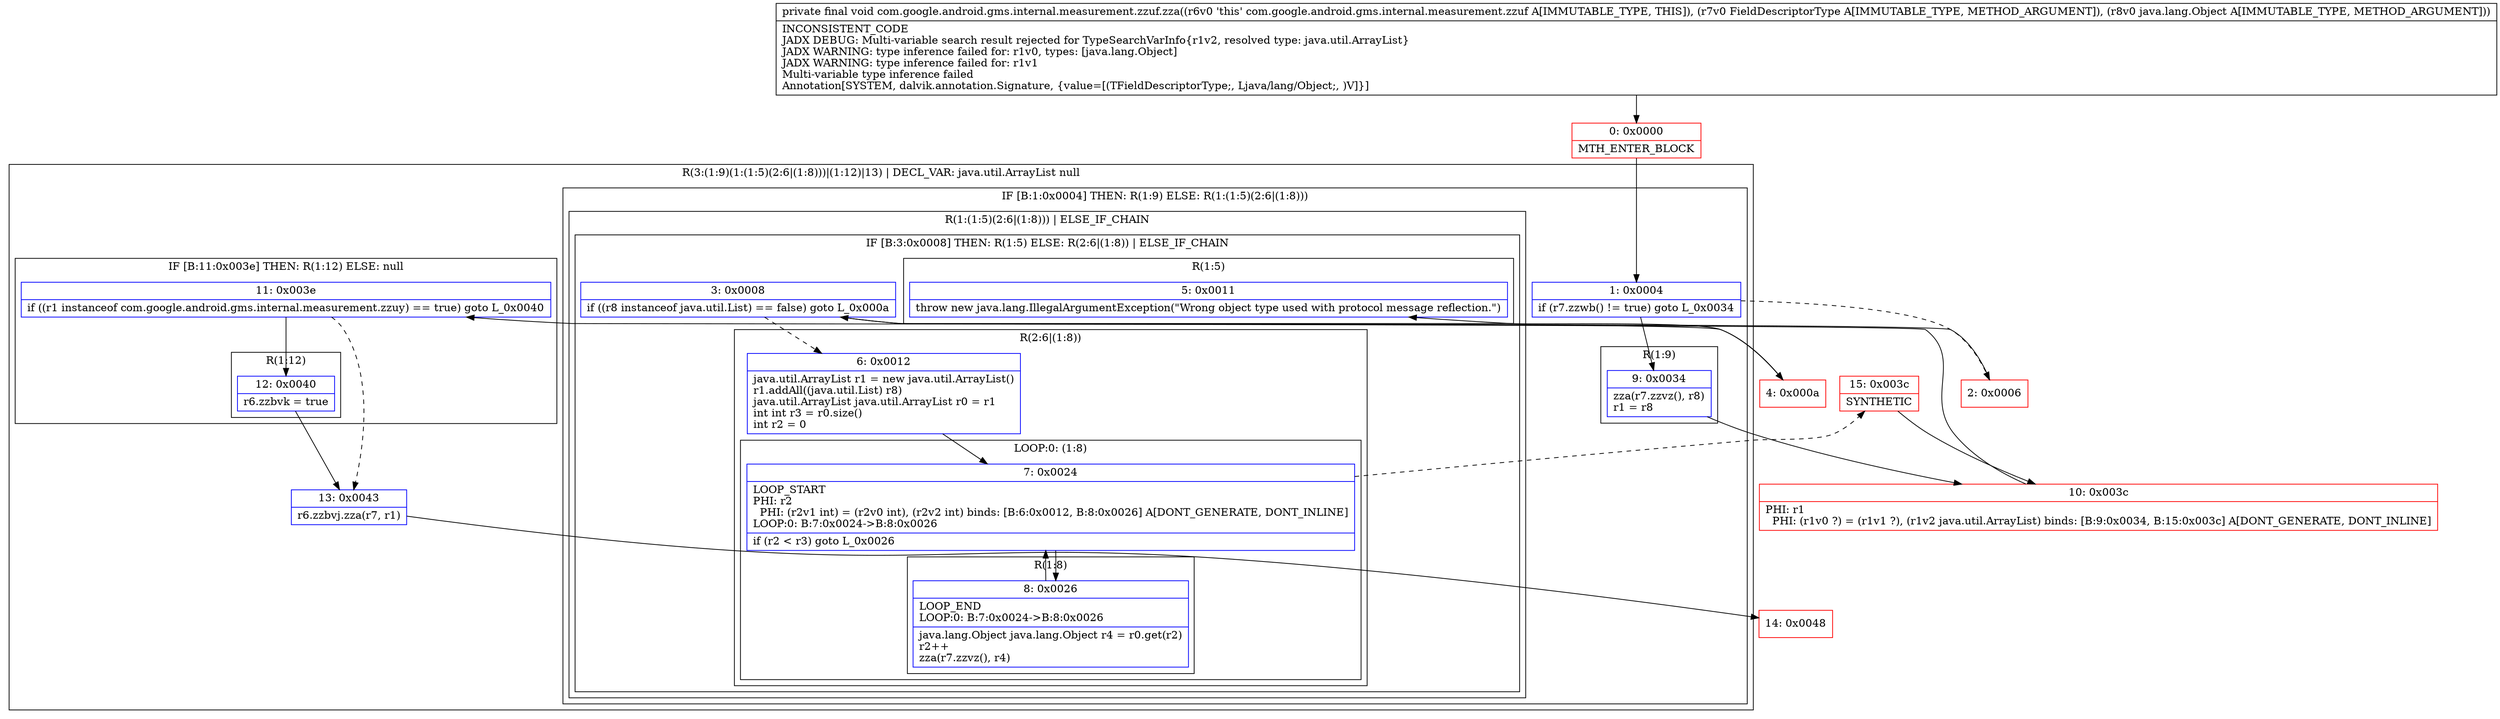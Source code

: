 digraph "CFG forcom.google.android.gms.internal.measurement.zzuf.zza(Lcom\/google\/android\/gms\/internal\/measurement\/zzuh;Ljava\/lang\/Object;)V" {
subgraph cluster_Region_1524806912 {
label = "R(3:(1:9)(1:(1:5)(2:6|(1:8)))|(1:12)|13) | DECL_VAR: java.util.ArrayList null\l";
node [shape=record,color=blue];
subgraph cluster_IfRegion_1908562232 {
label = "IF [B:1:0x0004] THEN: R(1:9) ELSE: R(1:(1:5)(2:6|(1:8)))";
node [shape=record,color=blue];
Node_1 [shape=record,label="{1\:\ 0x0004|if (r7.zzwb() != true) goto L_0x0034\l}"];
subgraph cluster_Region_276493480 {
label = "R(1:9)";
node [shape=record,color=blue];
Node_9 [shape=record,label="{9\:\ 0x0034|zza(r7.zzvz(), r8)\lr1 = r8\l}"];
}
subgraph cluster_Region_1118700180 {
label = "R(1:(1:5)(2:6|(1:8))) | ELSE_IF_CHAIN\l";
node [shape=record,color=blue];
subgraph cluster_IfRegion_2042664806 {
label = "IF [B:3:0x0008] THEN: R(1:5) ELSE: R(2:6|(1:8)) | ELSE_IF_CHAIN\l";
node [shape=record,color=blue];
Node_3 [shape=record,label="{3\:\ 0x0008|if ((r8 instanceof java.util.List) == false) goto L_0x000a\l}"];
subgraph cluster_Region_910518251 {
label = "R(1:5)";
node [shape=record,color=blue];
Node_5 [shape=record,label="{5\:\ 0x0011|throw new java.lang.IllegalArgumentException(\"Wrong object type used with protocol message reflection.\")\l}"];
}
subgraph cluster_Region_896542943 {
label = "R(2:6|(1:8))";
node [shape=record,color=blue];
Node_6 [shape=record,label="{6\:\ 0x0012|java.util.ArrayList r1 = new java.util.ArrayList()\lr1.addAll((java.util.List) r8)\ljava.util.ArrayList java.util.ArrayList r0 = r1\lint int r3 = r0.size()\lint r2 = 0\l}"];
subgraph cluster_LoopRegion_894002768 {
label = "LOOP:0: (1:8)";
node [shape=record,color=blue];
Node_7 [shape=record,label="{7\:\ 0x0024|LOOP_START\lPHI: r2 \l  PHI: (r2v1 int) = (r2v0 int), (r2v2 int) binds: [B:6:0x0012, B:8:0x0026] A[DONT_GENERATE, DONT_INLINE]\lLOOP:0: B:7:0x0024\-\>B:8:0x0026\l|if (r2 \< r3) goto L_0x0026\l}"];
subgraph cluster_Region_193755073 {
label = "R(1:8)";
node [shape=record,color=blue];
Node_8 [shape=record,label="{8\:\ 0x0026|LOOP_END\lLOOP:0: B:7:0x0024\-\>B:8:0x0026\l|java.lang.Object java.lang.Object r4 = r0.get(r2)\lr2++\lzza(r7.zzvz(), r4)\l}"];
}
}
}
}
}
}
subgraph cluster_IfRegion_1429070722 {
label = "IF [B:11:0x003e] THEN: R(1:12) ELSE: null";
node [shape=record,color=blue];
Node_11 [shape=record,label="{11\:\ 0x003e|if ((r1 instanceof com.google.android.gms.internal.measurement.zzuy) == true) goto L_0x0040\l}"];
subgraph cluster_Region_1738924305 {
label = "R(1:12)";
node [shape=record,color=blue];
Node_12 [shape=record,label="{12\:\ 0x0040|r6.zzbvk = true\l}"];
}
}
Node_13 [shape=record,label="{13\:\ 0x0043|r6.zzbvj.zza(r7, r1)\l}"];
}
Node_0 [shape=record,color=red,label="{0\:\ 0x0000|MTH_ENTER_BLOCK\l}"];
Node_2 [shape=record,color=red,label="{2\:\ 0x0006}"];
Node_4 [shape=record,color=red,label="{4\:\ 0x000a}"];
Node_10 [shape=record,color=red,label="{10\:\ 0x003c|PHI: r1 \l  PHI: (r1v0 ?) = (r1v1 ?), (r1v2 java.util.ArrayList) binds: [B:9:0x0034, B:15:0x003c] A[DONT_GENERATE, DONT_INLINE]\l}"];
Node_14 [shape=record,color=red,label="{14\:\ 0x0048}"];
Node_15 [shape=record,color=red,label="{15\:\ 0x003c|SYNTHETIC\l}"];
MethodNode[shape=record,label="{private final void com.google.android.gms.internal.measurement.zzuf.zza((r6v0 'this' com.google.android.gms.internal.measurement.zzuf A[IMMUTABLE_TYPE, THIS]), (r7v0 FieldDescriptorType A[IMMUTABLE_TYPE, METHOD_ARGUMENT]), (r8v0 java.lang.Object A[IMMUTABLE_TYPE, METHOD_ARGUMENT]))  | INCONSISTENT_CODE\lJADX DEBUG: Multi\-variable search result rejected for TypeSearchVarInfo\{r1v2, resolved type: java.util.ArrayList\}\lJADX WARNING: type inference failed for: r1v0, types: [java.lang.Object]\lJADX WARNING: type inference failed for: r1v1\lMulti\-variable type inference failed\lAnnotation[SYSTEM, dalvik.annotation.Signature, \{value=[(TFieldDescriptorType;, Ljava\/lang\/Object;, )V]\}]\l}"];
MethodNode -> Node_0;
Node_1 -> Node_2[style=dashed];
Node_1 -> Node_9;
Node_9 -> Node_10;
Node_3 -> Node_4;
Node_3 -> Node_6[style=dashed];
Node_6 -> Node_7;
Node_7 -> Node_8;
Node_7 -> Node_15[style=dashed];
Node_8 -> Node_7;
Node_11 -> Node_12;
Node_11 -> Node_13[style=dashed];
Node_12 -> Node_13;
Node_13 -> Node_14;
Node_0 -> Node_1;
Node_2 -> Node_3;
Node_4 -> Node_5;
Node_10 -> Node_11;
Node_15 -> Node_10;
}

